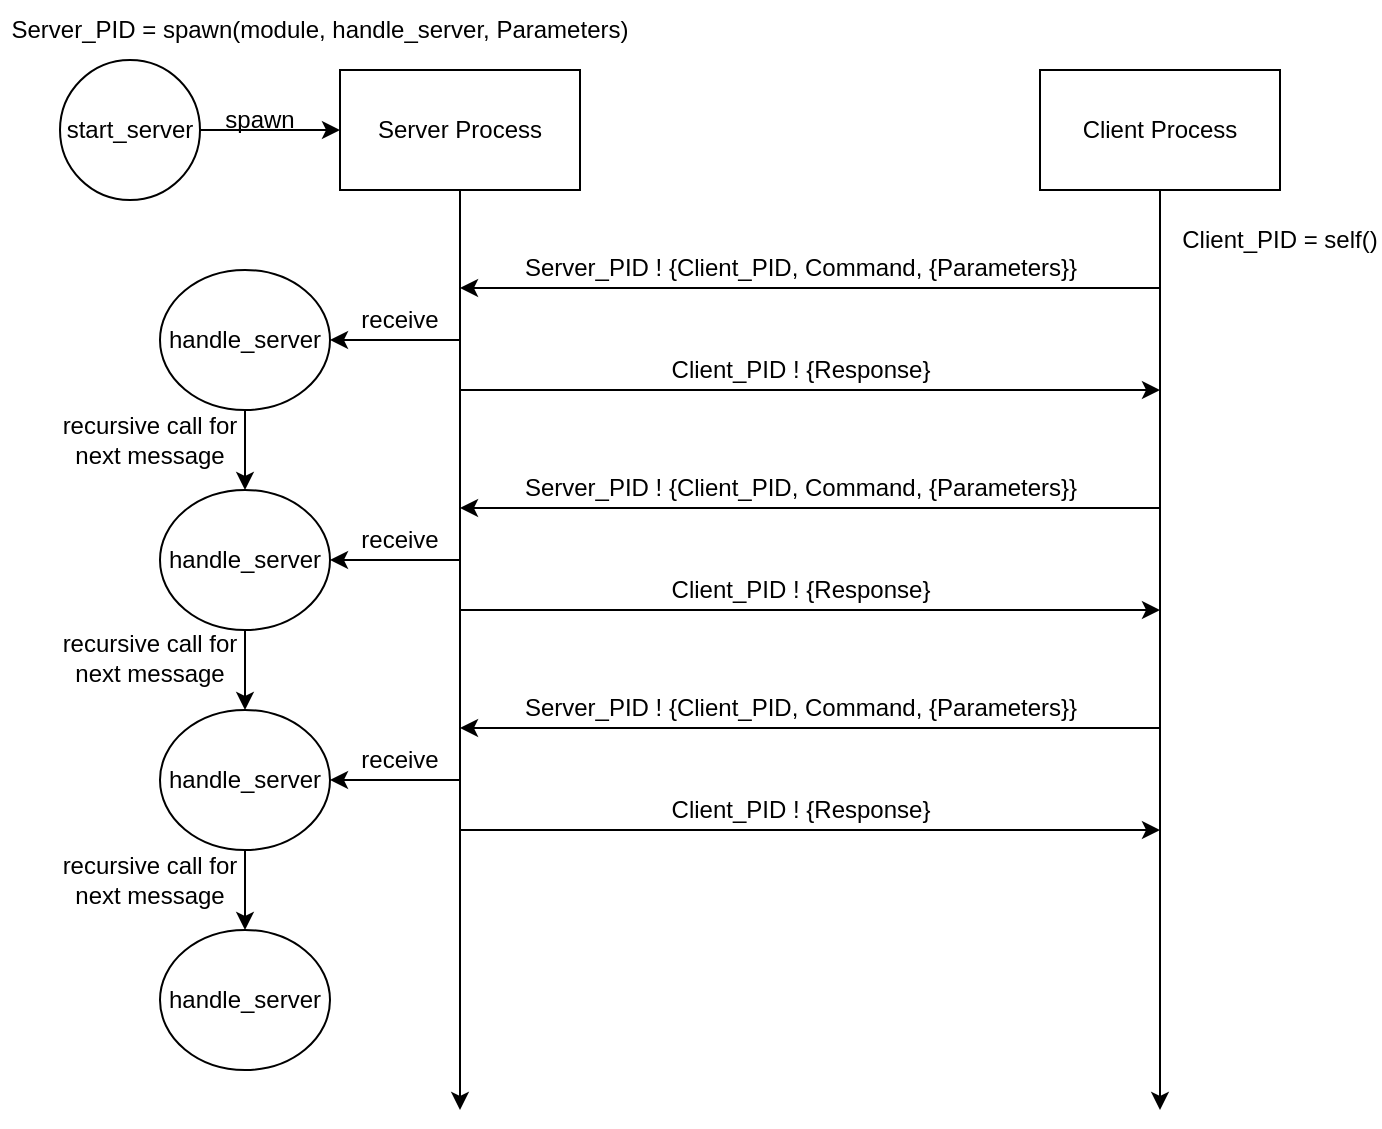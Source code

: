 <mxfile version="16.1.2" type="device"><diagram id="81FtjLS2OedO5vXjzOhQ" name="Page-1"><mxGraphModel dx="1102" dy="865" grid="1" gridSize="10" guides="1" tooltips="1" connect="1" arrows="1" fold="1" page="1" pageScale="1" pageWidth="850" pageHeight="1100" math="0" shadow="0"><root><mxCell id="0"/><mxCell id="1" parent="0"/><mxCell id="SNRxS_G4nL2elLqdtAg9-5" value="" style="edgeStyle=orthogonalEdgeStyle;rounded=0;orthogonalLoop=1;jettySize=auto;html=1;" edge="1" parent="1" source="SNRxS_G4nL2elLqdtAg9-1"><mxGeometry relative="1" as="geometry"><mxPoint x="280" y="720" as="targetPoint"/></mxGeometry></mxCell><mxCell id="SNRxS_G4nL2elLqdtAg9-1" value="Server Process" style="rounded=0;whiteSpace=wrap;html=1;" vertex="1" parent="1"><mxGeometry x="220" y="200" width="120" height="60" as="geometry"/></mxCell><mxCell id="SNRxS_G4nL2elLqdtAg9-50" style="edgeStyle=orthogonalEdgeStyle;rounded=0;orthogonalLoop=1;jettySize=auto;html=1;exitX=1;exitY=0.5;exitDx=0;exitDy=0;entryX=0;entryY=0.5;entryDx=0;entryDy=0;" edge="1" parent="1" source="SNRxS_G4nL2elLqdtAg9-2" target="SNRxS_G4nL2elLqdtAg9-1"><mxGeometry relative="1" as="geometry"/></mxCell><mxCell id="SNRxS_G4nL2elLqdtAg9-2" value="start_server" style="ellipse;whiteSpace=wrap;html=1;" vertex="1" parent="1"><mxGeometry x="80" y="195" width="70" height="70" as="geometry"/></mxCell><mxCell id="SNRxS_G4nL2elLqdtAg9-33" style="edgeStyle=orthogonalEdgeStyle;rounded=0;orthogonalLoop=1;jettySize=auto;html=1;exitX=0.5;exitY=1;exitDx=0;exitDy=0;entryX=0.5;entryY=0;entryDx=0;entryDy=0;" edge="1" parent="1" source="SNRxS_G4nL2elLqdtAg9-4" target="SNRxS_G4nL2elLqdtAg9-23"><mxGeometry relative="1" as="geometry"><mxPoint x="172.5" y="390" as="sourcePoint"/></mxGeometry></mxCell><mxCell id="SNRxS_G4nL2elLqdtAg9-4" value="handle_server" style="ellipse;whiteSpace=wrap;html=1;" vertex="1" parent="1"><mxGeometry x="130" y="300" width="85" height="70" as="geometry"/></mxCell><mxCell id="SNRxS_G4nL2elLqdtAg9-15" style="edgeStyle=orthogonalEdgeStyle;rounded=0;orthogonalLoop=1;jettySize=auto;html=1;" edge="1" parent="1" source="SNRxS_G4nL2elLqdtAg9-9"><mxGeometry relative="1" as="geometry"><mxPoint x="630" y="720" as="targetPoint"/></mxGeometry></mxCell><mxCell id="SNRxS_G4nL2elLqdtAg9-9" value="Client Process" style="rounded=0;whiteSpace=wrap;html=1;" vertex="1" parent="1"><mxGeometry x="570" y="200" width="120" height="60" as="geometry"/></mxCell><mxCell id="SNRxS_G4nL2elLqdtAg9-14" value="Server_PID ! {Client_PID, Command, {Parameters}}" style="text;html=1;align=center;verticalAlign=middle;resizable=0;points=[];autosize=1;strokeColor=none;fillColor=none;" vertex="1" parent="1"><mxGeometry x="305" y="289" width="290" height="20" as="geometry"/></mxCell><mxCell id="SNRxS_G4nL2elLqdtAg9-16" value="" style="endArrow=classic;html=1;rounded=0;" edge="1" parent="1"><mxGeometry width="50" height="50" relative="1" as="geometry"><mxPoint x="630" y="309" as="sourcePoint"/><mxPoint x="280" y="309" as="targetPoint"/></mxGeometry></mxCell><mxCell id="SNRxS_G4nL2elLqdtAg9-17" value="" style="endArrow=classic;html=1;rounded=0;" edge="1" parent="1"><mxGeometry width="50" height="50" relative="1" as="geometry"><mxPoint x="630" y="419" as="sourcePoint"/><mxPoint x="280" y="419" as="targetPoint"/></mxGeometry></mxCell><mxCell id="SNRxS_G4nL2elLqdtAg9-18" value="" style="endArrow=classic;html=1;rounded=0;" edge="1" parent="1"><mxGeometry width="50" height="50" relative="1" as="geometry"><mxPoint x="630" y="529" as="sourcePoint"/><mxPoint x="280" y="529" as="targetPoint"/></mxGeometry></mxCell><mxCell id="SNRxS_G4nL2elLqdtAg9-21" value="Server_PID ! {Client_PID, Command, {Parameters}}" style="text;html=1;align=center;verticalAlign=middle;resizable=0;points=[];autosize=1;strokeColor=none;fillColor=none;" vertex="1" parent="1"><mxGeometry x="305" y="399" width="290" height="20" as="geometry"/></mxCell><mxCell id="SNRxS_G4nL2elLqdtAg9-22" value="Server_PID ! {Client_PID, Command, {Parameters}}" style="text;html=1;align=center;verticalAlign=middle;resizable=0;points=[];autosize=1;strokeColor=none;fillColor=none;" vertex="1" parent="1"><mxGeometry x="305" y="509" width="290" height="20" as="geometry"/></mxCell><mxCell id="SNRxS_G4nL2elLqdtAg9-34" style="edgeStyle=orthogonalEdgeStyle;rounded=0;orthogonalLoop=1;jettySize=auto;html=1;exitX=0.5;exitY=1;exitDx=0;exitDy=0;entryX=0.5;entryY=0;entryDx=0;entryDy=0;" edge="1" parent="1" source="SNRxS_G4nL2elLqdtAg9-23" target="SNRxS_G4nL2elLqdtAg9-24"><mxGeometry relative="1" as="geometry"><mxPoint x="172.5" y="500" as="sourcePoint"/></mxGeometry></mxCell><mxCell id="SNRxS_G4nL2elLqdtAg9-23" value="handle_server" style="ellipse;whiteSpace=wrap;html=1;" vertex="1" parent="1"><mxGeometry x="130" y="410" width="85" height="70" as="geometry"/></mxCell><mxCell id="SNRxS_G4nL2elLqdtAg9-24" value="handle_server" style="ellipse;whiteSpace=wrap;html=1;" vertex="1" parent="1"><mxGeometry x="130" y="520" width="85" height="70" as="geometry"/></mxCell><mxCell id="SNRxS_G4nL2elLqdtAg9-25" value="" style="endArrow=classic;html=1;rounded=0;entryX=1;entryY=0.5;entryDx=0;entryDy=0;" edge="1" parent="1" target="SNRxS_G4nL2elLqdtAg9-4"><mxGeometry width="50" height="50" relative="1" as="geometry"><mxPoint x="280" y="335" as="sourcePoint"/><mxPoint x="500" y="650" as="targetPoint"/></mxGeometry></mxCell><mxCell id="SNRxS_G4nL2elLqdtAg9-27" value="receive" style="text;html=1;strokeColor=none;fillColor=none;align=center;verticalAlign=middle;whiteSpace=wrap;rounded=0;" vertex="1" parent="1"><mxGeometry x="220" y="310" width="60" height="30" as="geometry"/></mxCell><mxCell id="SNRxS_G4nL2elLqdtAg9-28" value="" style="endArrow=classic;html=1;rounded=0;entryX=1;entryY=0.5;entryDx=0;entryDy=0;" edge="1" parent="1"><mxGeometry width="50" height="50" relative="1" as="geometry"><mxPoint x="280" y="445" as="sourcePoint"/><mxPoint x="215" y="445" as="targetPoint"/></mxGeometry></mxCell><mxCell id="SNRxS_G4nL2elLqdtAg9-29" value="receive" style="text;html=1;strokeColor=none;fillColor=none;align=center;verticalAlign=middle;whiteSpace=wrap;rounded=0;" vertex="1" parent="1"><mxGeometry x="220" y="420" width="60" height="30" as="geometry"/></mxCell><mxCell id="SNRxS_G4nL2elLqdtAg9-30" value="" style="endArrow=classic;html=1;rounded=0;entryX=1;entryY=0.5;entryDx=0;entryDy=0;" edge="1" parent="1"><mxGeometry width="50" height="50" relative="1" as="geometry"><mxPoint x="280" y="555" as="sourcePoint"/><mxPoint x="215" y="555" as="targetPoint"/></mxGeometry></mxCell><mxCell id="SNRxS_G4nL2elLqdtAg9-31" value="receive" style="text;html=1;strokeColor=none;fillColor=none;align=center;verticalAlign=middle;whiteSpace=wrap;rounded=0;" vertex="1" parent="1"><mxGeometry x="220" y="530" width="60" height="30" as="geometry"/></mxCell><mxCell id="SNRxS_G4nL2elLqdtAg9-35" value="" style="endArrow=classic;html=1;rounded=0;" edge="1" parent="1"><mxGeometry width="50" height="50" relative="1" as="geometry"><mxPoint x="280" y="360" as="sourcePoint"/><mxPoint x="630" y="360" as="targetPoint"/></mxGeometry></mxCell><mxCell id="SNRxS_G4nL2elLqdtAg9-37" value="Client_PID ! {Response}" style="text;html=1;align=center;verticalAlign=middle;resizable=0;points=[];autosize=1;strokeColor=none;fillColor=none;" vertex="1" parent="1"><mxGeometry x="380" y="340" width="140" height="20" as="geometry"/></mxCell><mxCell id="SNRxS_G4nL2elLqdtAg9-38" value="" style="endArrow=classic;html=1;rounded=0;" edge="1" parent="1"><mxGeometry width="50" height="50" relative="1" as="geometry"><mxPoint x="280" y="470" as="sourcePoint"/><mxPoint x="630" y="470" as="targetPoint"/></mxGeometry></mxCell><mxCell id="SNRxS_G4nL2elLqdtAg9-39" value="Client_PID ! {Response}" style="text;html=1;align=center;verticalAlign=middle;resizable=0;points=[];autosize=1;strokeColor=none;fillColor=none;" vertex="1" parent="1"><mxGeometry x="380" y="450" width="140" height="20" as="geometry"/></mxCell><mxCell id="SNRxS_G4nL2elLqdtAg9-42" value="" style="endArrow=classic;html=1;rounded=0;" edge="1" parent="1"><mxGeometry width="50" height="50" relative="1" as="geometry"><mxPoint x="280" y="580" as="sourcePoint"/><mxPoint x="630" y="580" as="targetPoint"/></mxGeometry></mxCell><mxCell id="SNRxS_G4nL2elLqdtAg9-43" value="Client_PID ! {Response}" style="text;html=1;align=center;verticalAlign=middle;resizable=0;points=[];autosize=1;strokeColor=none;fillColor=none;" vertex="1" parent="1"><mxGeometry x="380" y="560" width="140" height="20" as="geometry"/></mxCell><mxCell id="SNRxS_G4nL2elLqdtAg9-44" value="handle_server" style="ellipse;whiteSpace=wrap;html=1;" vertex="1" parent="1"><mxGeometry x="130" y="630" width="85" height="70" as="geometry"/></mxCell><mxCell id="SNRxS_G4nL2elLqdtAg9-45" style="edgeStyle=orthogonalEdgeStyle;rounded=0;orthogonalLoop=1;jettySize=auto;html=1;exitX=0.5;exitY=1;exitDx=0;exitDy=0;entryX=0.5;entryY=0;entryDx=0;entryDy=0;" edge="1" parent="1" source="SNRxS_G4nL2elLqdtAg9-24" target="SNRxS_G4nL2elLqdtAg9-44"><mxGeometry relative="1" as="geometry"><mxPoint x="182.5" y="490" as="sourcePoint"/><mxPoint x="182.5" y="530" as="targetPoint"/></mxGeometry></mxCell><mxCell id="SNRxS_G4nL2elLqdtAg9-46" value="recursive call for next message" style="text;html=1;strokeColor=none;fillColor=none;align=center;verticalAlign=middle;whiteSpace=wrap;rounded=0;" vertex="1" parent="1"><mxGeometry x="80" y="370" width="90" height="30" as="geometry"/></mxCell><mxCell id="SNRxS_G4nL2elLqdtAg9-47" value="recursive call for next message" style="text;html=1;strokeColor=none;fillColor=none;align=center;verticalAlign=middle;whiteSpace=wrap;rounded=0;" vertex="1" parent="1"><mxGeometry x="80" y="479" width="90" height="30" as="geometry"/></mxCell><mxCell id="SNRxS_G4nL2elLqdtAg9-48" value="recursive call for next message" style="text;html=1;strokeColor=none;fillColor=none;align=center;verticalAlign=middle;whiteSpace=wrap;rounded=0;" vertex="1" parent="1"><mxGeometry x="80" y="590" width="90" height="30" as="geometry"/></mxCell><mxCell id="SNRxS_G4nL2elLqdtAg9-49" value="spawn" style="text;html=1;strokeColor=none;fillColor=none;align=center;verticalAlign=middle;whiteSpace=wrap;rounded=0;" vertex="1" parent="1"><mxGeometry x="150" y="210" width="60" height="30" as="geometry"/></mxCell><mxCell id="SNRxS_G4nL2elLqdtAg9-51" value="Client_PID = self()" style="text;html=1;strokeColor=none;fillColor=none;align=center;verticalAlign=middle;whiteSpace=wrap;rounded=0;" vertex="1" parent="1"><mxGeometry x="640" y="270" width="100" height="30" as="geometry"/></mxCell><mxCell id="SNRxS_G4nL2elLqdtAg9-52" value="Server_PID = spawn(module, handle_server, Parameters)" style="text;html=1;strokeColor=none;fillColor=none;align=center;verticalAlign=middle;whiteSpace=wrap;rounded=0;" vertex="1" parent="1"><mxGeometry x="50" y="165" width="320" height="30" as="geometry"/></mxCell></root></mxGraphModel></diagram></mxfile>